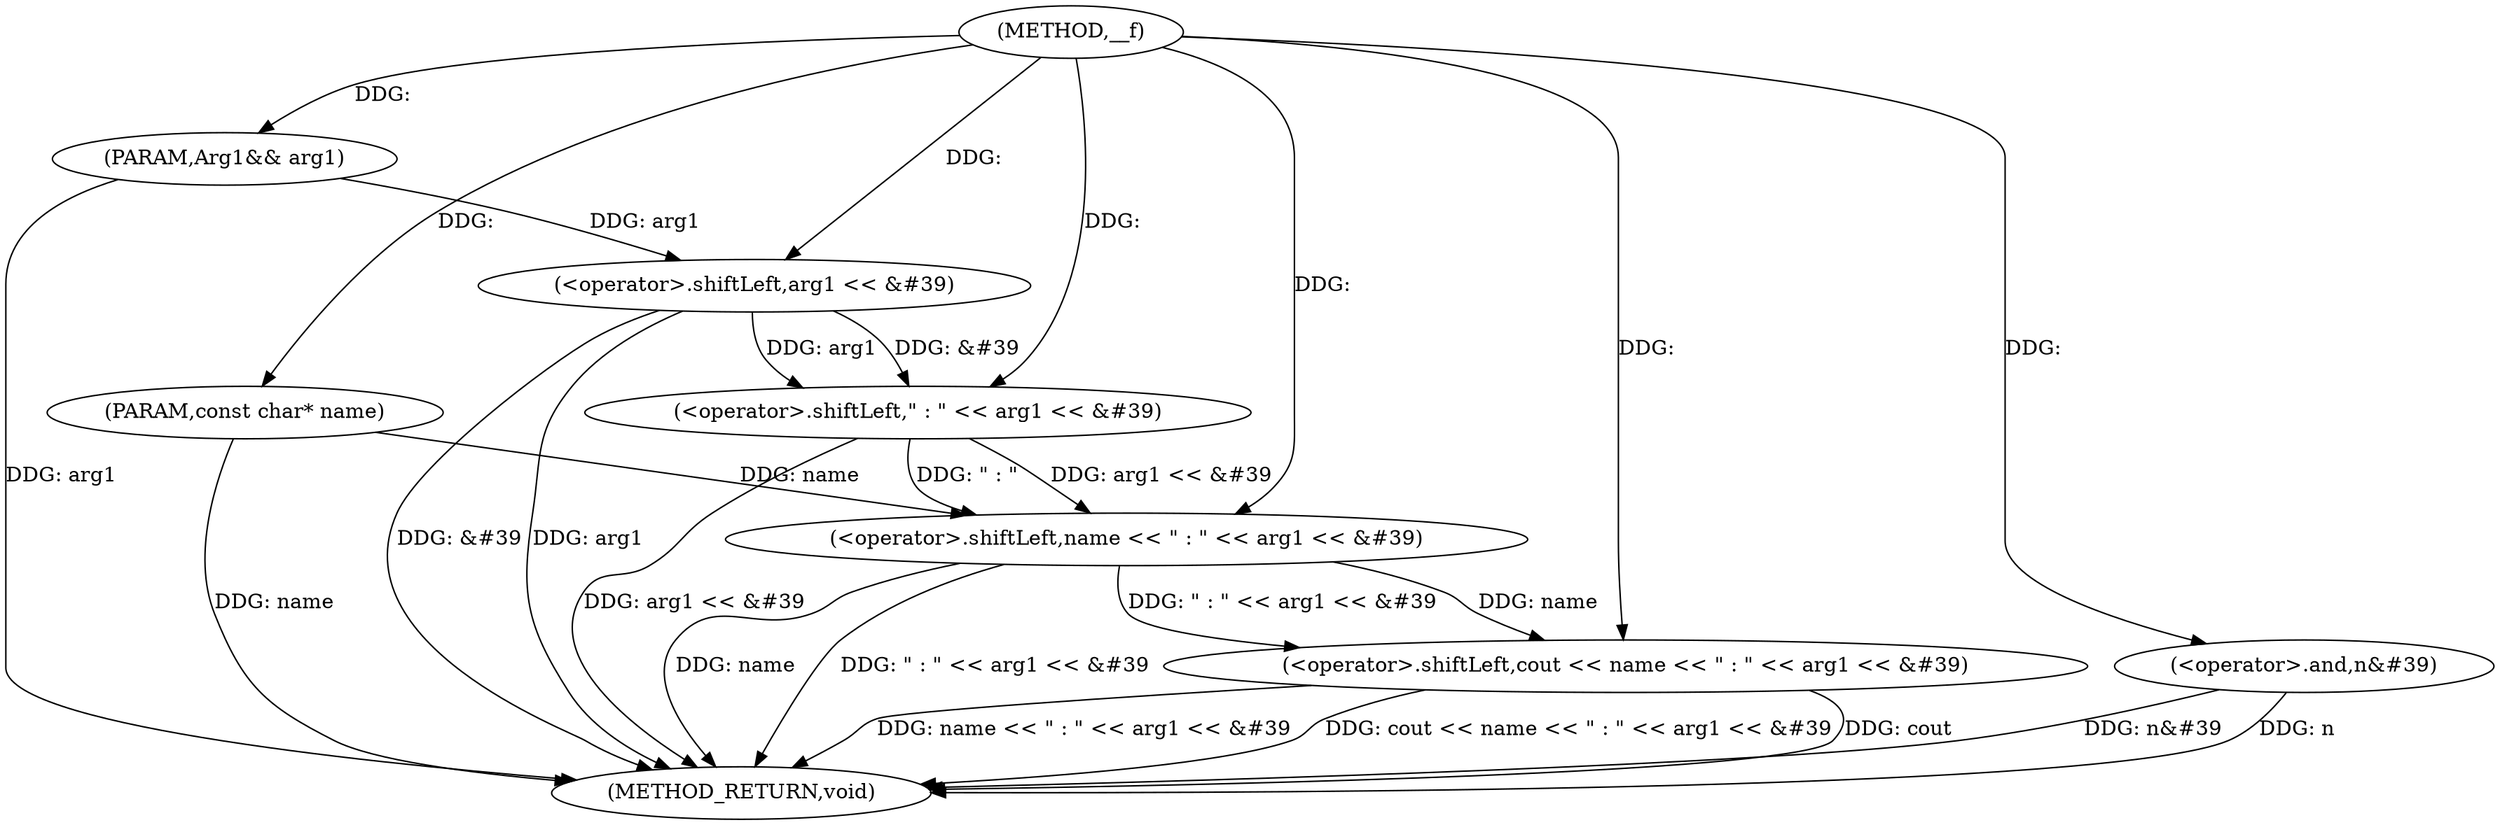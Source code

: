 digraph "__f" {  
"1000106" [label = "(METHOD,__f)" ]
"1000123" [label = "(METHOD_RETURN,void)" ]
"1000107" [label = "(PARAM,const char* name)" ]
"1000108" [label = "(PARAM,Arg1&& arg1)" ]
"1000110" [label = "(<operator>.shiftLeft,cout << name << \" : \" << arg1 << &#39)" ]
"1000120" [label = "(<operator>.and,n&#39)" ]
"1000112" [label = "(<operator>.shiftLeft,name << \" : \" << arg1 << &#39)" ]
"1000114" [label = "(<operator>.shiftLeft,\" : \" << arg1 << &#39)" ]
"1000116" [label = "(<operator>.shiftLeft,arg1 << &#39)" ]
  "1000107" -> "1000123"  [ label = "DDG: name"] 
  "1000108" -> "1000123"  [ label = "DDG: arg1"] 
  "1000112" -> "1000123"  [ label = "DDG: name"] 
  "1000116" -> "1000123"  [ label = "DDG: arg1"] 
  "1000116" -> "1000123"  [ label = "DDG: &#39"] 
  "1000114" -> "1000123"  [ label = "DDG: arg1 << &#39"] 
  "1000112" -> "1000123"  [ label = "DDG: \" : \" << arg1 << &#39"] 
  "1000110" -> "1000123"  [ label = "DDG: name << \" : \" << arg1 << &#39"] 
  "1000110" -> "1000123"  [ label = "DDG: cout << name << \" : \" << arg1 << &#39"] 
  "1000120" -> "1000123"  [ label = "DDG: n&#39"] 
  "1000120" -> "1000123"  [ label = "DDG: n"] 
  "1000110" -> "1000123"  [ label = "DDG: cout"] 
  "1000106" -> "1000107"  [ label = "DDG: "] 
  "1000106" -> "1000108"  [ label = "DDG: "] 
  "1000106" -> "1000110"  [ label = "DDG: "] 
  "1000112" -> "1000110"  [ label = "DDG: name"] 
  "1000112" -> "1000110"  [ label = "DDG: \" : \" << arg1 << &#39"] 
  "1000106" -> "1000120"  [ label = "DDG: "] 
  "1000107" -> "1000112"  [ label = "DDG: name"] 
  "1000106" -> "1000112"  [ label = "DDG: "] 
  "1000114" -> "1000112"  [ label = "DDG: \" : \""] 
  "1000114" -> "1000112"  [ label = "DDG: arg1 << &#39"] 
  "1000106" -> "1000114"  [ label = "DDG: "] 
  "1000116" -> "1000114"  [ label = "DDG: arg1"] 
  "1000116" -> "1000114"  [ label = "DDG: &#39"] 
  "1000108" -> "1000116"  [ label = "DDG: arg1"] 
  "1000106" -> "1000116"  [ label = "DDG: "] 
}
